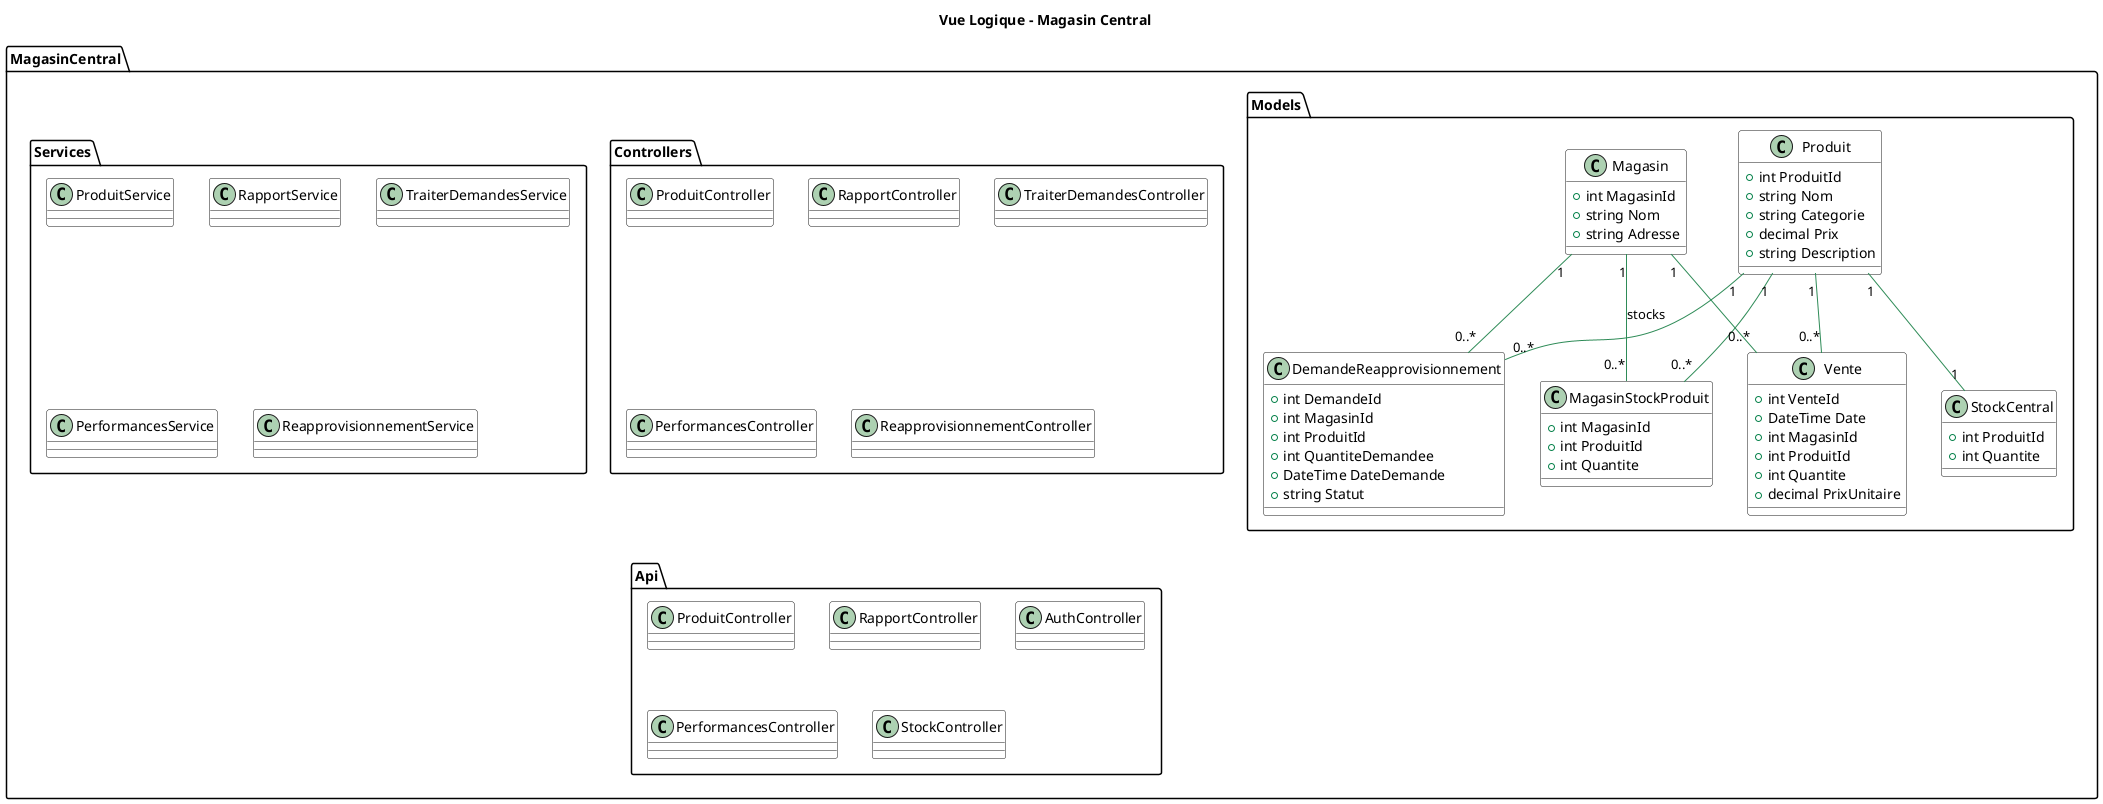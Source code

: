 @startuml "Vue Logique - Magasin Central"
title Vue Logique - Magasin Central
top to bottom direction
skinparam class {
  BackgroundColor White
  ArrowColor SeaGreen
}

package "MagasinCentral" {
    Package "Models" {
        class Produit {
            +int ProduitId
            +string Nom
            +string Categorie
            +decimal Prix
            +string Description
        }
        class Magasin {
            +int MagasinId
            +string Nom
            +string Adresse
        }
        class MagasinStockProduit {
            +int MagasinId
            +int ProduitId
            +int Quantite
        }
        class StockCentral {
            +int ProduitId
            +int Quantite
        }
        class Vente {
            +int VenteId
            +DateTime Date
            +int MagasinId
            +int ProduitId
            +int Quantite
            +decimal PrixUnitaire
        }
        class DemandeReapprovisionnement {
            +int DemandeId
            +int MagasinId
            +int ProduitId
            +int QuantiteDemandee
            +DateTime DateDemande
            +string Statut
        }
    }

    package "Controllers" {
        class ProduitController {}
        class RapportController {}
        class TraiterDemandesController {}
        class PerformancesController {}
        class ReapprovisionnementController {}
    }

    package "Services" {
        class ProduitService {}
        class RapportService {}
        class TraiterDemandesService {}
        class PerformancesService {}
        class ReapprovisionnementService {}
    }

    package "Api" {
        class ProduitController {}
        class RapportController {}
        class AuthController {}
        class PerformancesController {}
        class StockController {}
    }
}


Magasin "1" -- "0..*" MagasinStockProduit : stocks
Produit "1" -- "0..*" MagasinStockProduit
Produit "1" -- "1" StockCentral
Magasin "1" -- "0..*" Vente
Produit "1" -- "0..*" Vente
Magasin "1" -- "0..*" DemandeReapprovisionnement
Produit "1" -- "0..*" DemandeReapprovisionnement
@enduml
